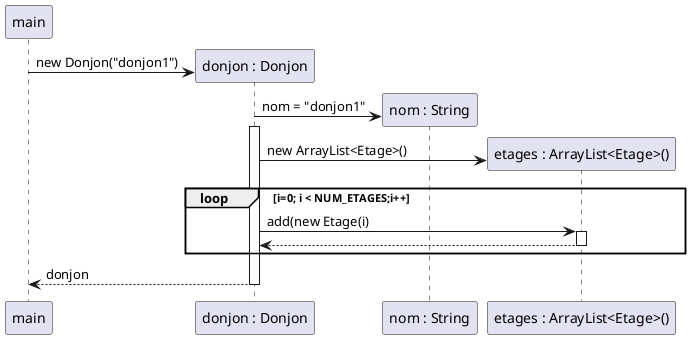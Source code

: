 @startuml
Participant "main" as m
create "donjon : Donjon" as d

m->d : new Donjon("donjon1")
create "nom : String" as nom
d->nom : nom = "donjon1"
activate d
create "etages : ArrayList<Etage>()" as list
d->list : new ArrayList<Etage>()

loop i=0; i < NUM_ETAGES;i++
d->list : add(new Etage(i)
activate list
list-->d
deactivate list
end
d-->m : donjon
deactivate d


@enduml